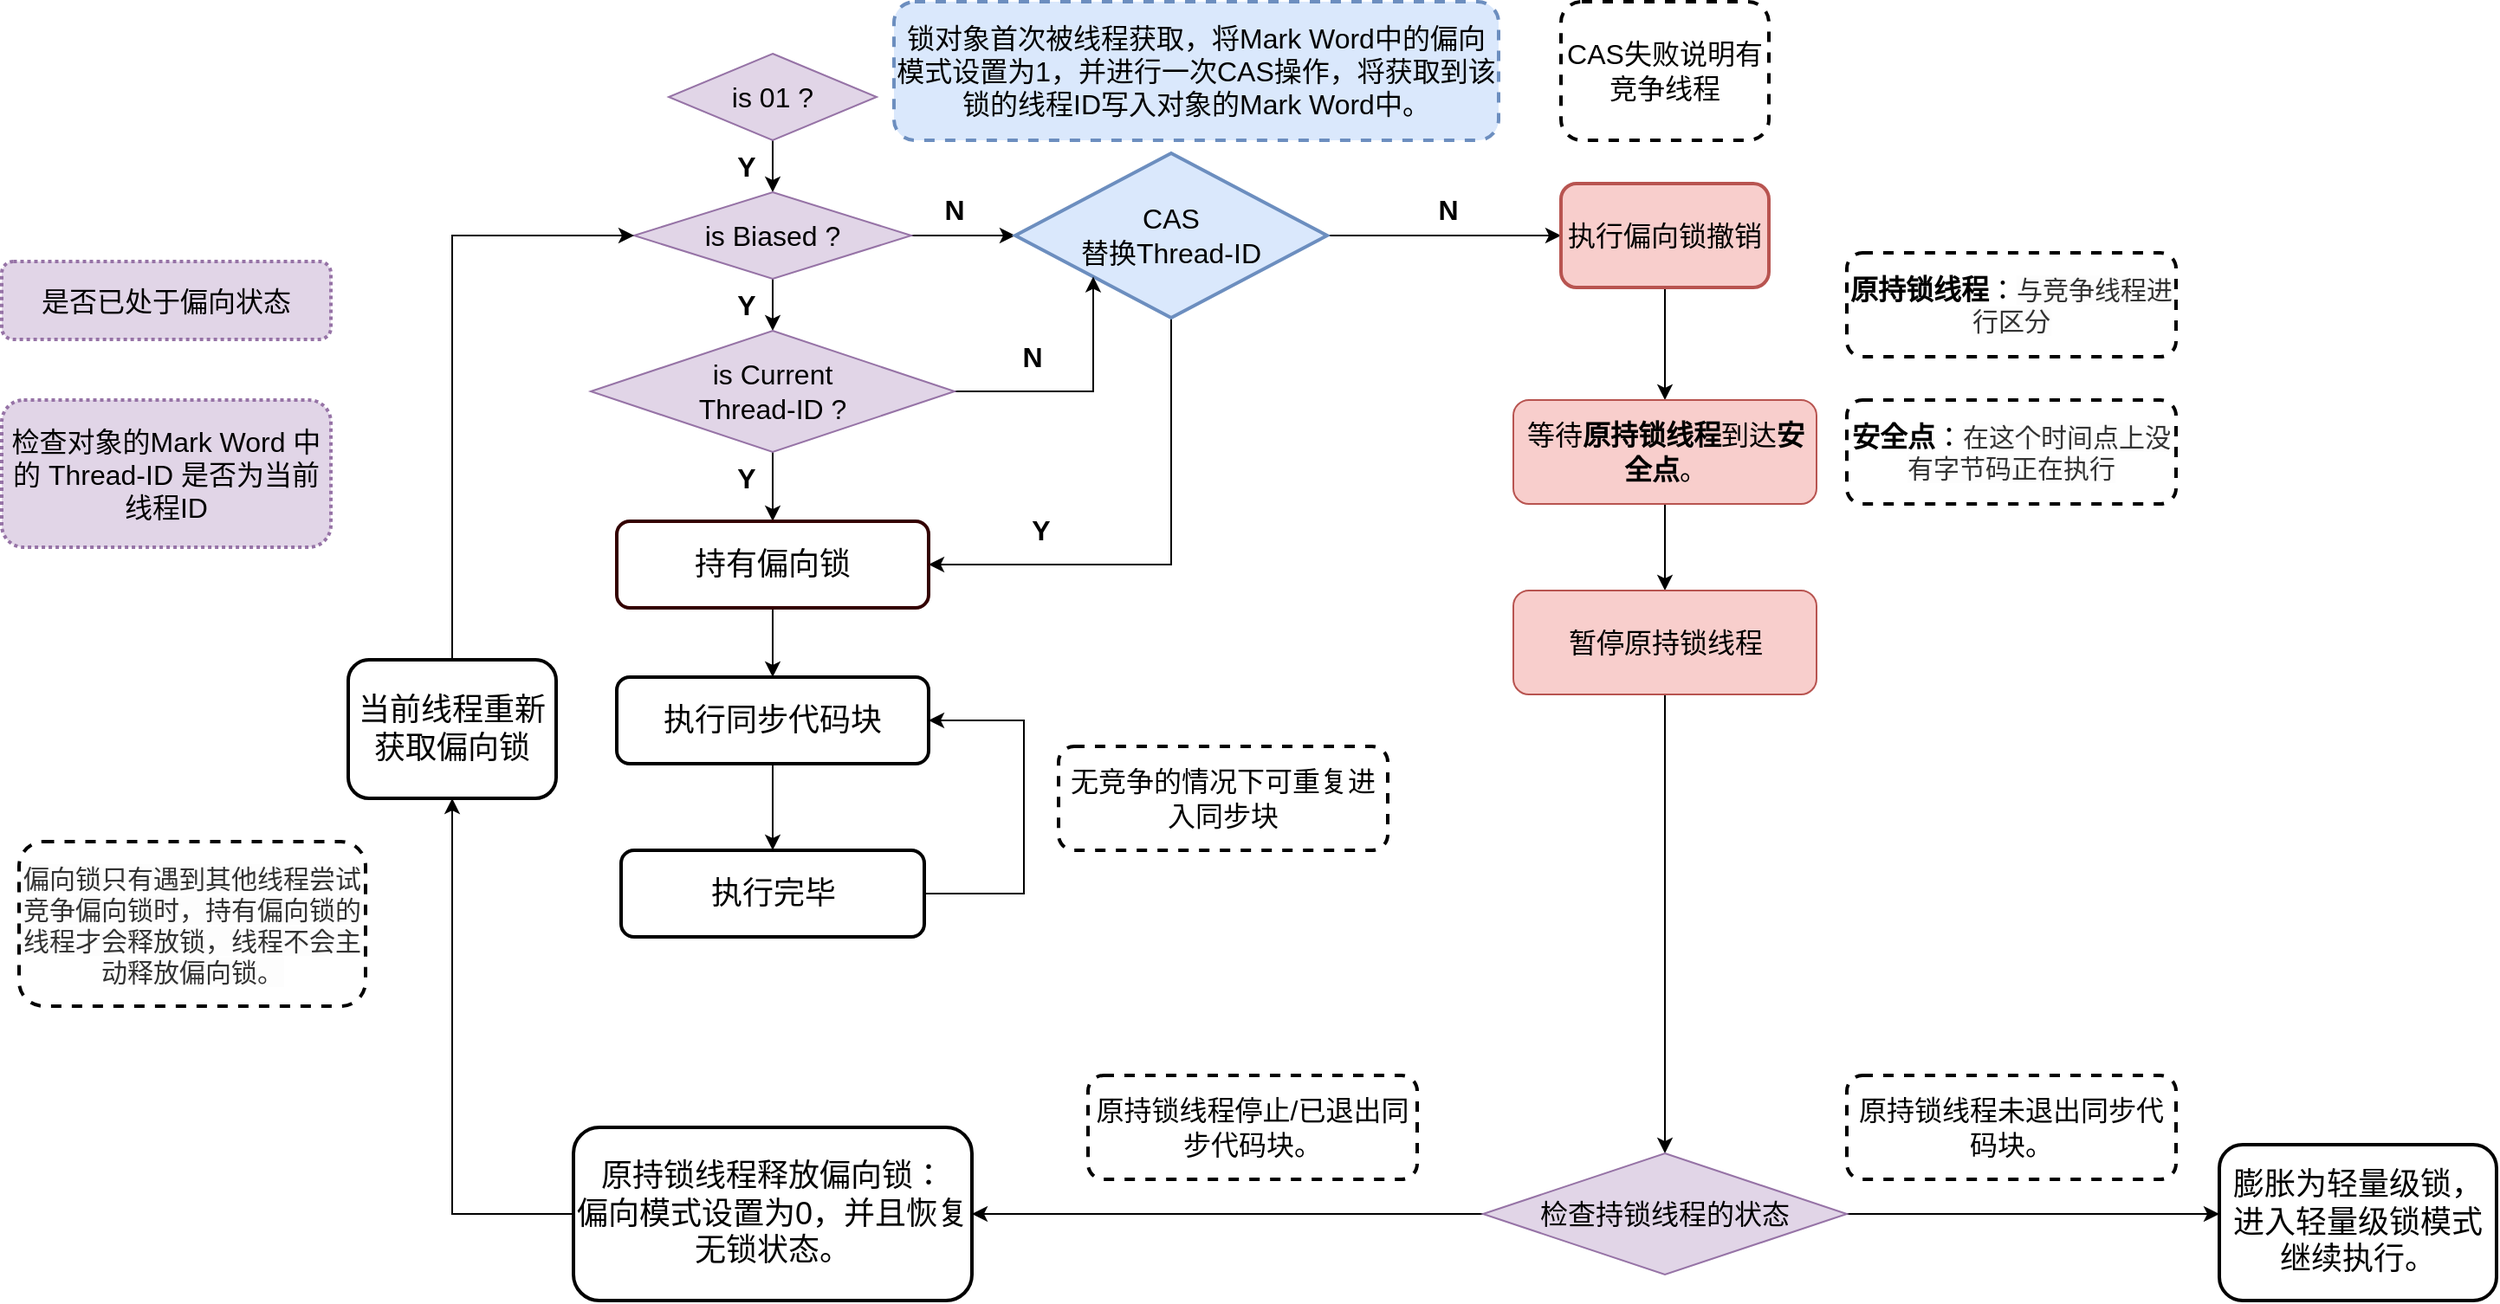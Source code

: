 <mxfile version="14.4.2" type="github">
  <diagram id="UeTkHVFJjxVZ-L2pQdtA" name="Page-1">
    <mxGraphModel dx="2066" dy="1161" grid="1" gridSize="10" guides="1" tooltips="1" connect="1" arrows="1" fold="1" page="1" pageScale="1" pageWidth="827" pageHeight="1169" math="0" shadow="0">
      <root>
        <mxCell id="0" />
        <mxCell id="1" parent="0" />
        <mxCell id="_JeS9UTYy7zhie4tl7D9-3" style="edgeStyle=orthogonalEdgeStyle;rounded=0;orthogonalLoop=1;jettySize=auto;html=1;exitX=0.5;exitY=1;exitDx=0;exitDy=0;" edge="1" parent="1" source="_JeS9UTYy7zhie4tl7D9-1">
          <mxGeometry relative="1" as="geometry">
            <mxPoint x="455" y="190" as="targetPoint" />
          </mxGeometry>
        </mxCell>
        <mxCell id="_JeS9UTYy7zhie4tl7D9-1" value="&lt;font style=&quot;font-size: 16px&quot;&gt;is 01 ?&lt;/font&gt;" style="rhombus;whiteSpace=wrap;html=1;fillColor=#e1d5e7;strokeColor=#9673a6;" vertex="1" parent="1">
          <mxGeometry x="395" y="110" width="120" height="50" as="geometry" />
        </mxCell>
        <mxCell id="_JeS9UTYy7zhie4tl7D9-4" value="&lt;font style=&quot;font-size: 16px&quot;&gt;&lt;b&gt;Y&lt;/b&gt;&lt;/font&gt;" style="text;html=1;strokeColor=none;fillColor=none;align=center;verticalAlign=middle;whiteSpace=wrap;rounded=0;" vertex="1" parent="1">
          <mxGeometry x="425" y="160" width="30" height="30" as="geometry" />
        </mxCell>
        <mxCell id="_JeS9UTYy7zhie4tl7D9-6" style="edgeStyle=orthogonalEdgeStyle;rounded=0;orthogonalLoop=1;jettySize=auto;html=1;exitX=0.5;exitY=1;exitDx=0;exitDy=0;" edge="1" parent="1" source="_JeS9UTYy7zhie4tl7D9-5">
          <mxGeometry relative="1" as="geometry">
            <mxPoint x="455" y="270" as="targetPoint" />
          </mxGeometry>
        </mxCell>
        <mxCell id="_JeS9UTYy7zhie4tl7D9-8" style="edgeStyle=orthogonalEdgeStyle;rounded=0;orthogonalLoop=1;jettySize=auto;html=1;exitX=1;exitY=0.5;exitDx=0;exitDy=0;" edge="1" parent="1" source="_JeS9UTYy7zhie4tl7D9-5">
          <mxGeometry relative="1" as="geometry">
            <mxPoint x="595" y="215" as="targetPoint" />
          </mxGeometry>
        </mxCell>
        <mxCell id="_JeS9UTYy7zhie4tl7D9-5" value="&lt;font style=&quot;font-size: 16px&quot;&gt;is Biased ?&lt;/font&gt;" style="rhombus;whiteSpace=wrap;html=1;fillColor=#e1d5e7;strokeColor=#9673a6;" vertex="1" parent="1">
          <mxGeometry x="375" y="190" width="160" height="50" as="geometry" />
        </mxCell>
        <mxCell id="_JeS9UTYy7zhie4tl7D9-7" value="&lt;font style=&quot;font-size: 16px&quot;&gt;&lt;b&gt;Y&lt;/b&gt;&lt;/font&gt;" style="text;html=1;strokeColor=none;fillColor=none;align=center;verticalAlign=middle;whiteSpace=wrap;rounded=0;" vertex="1" parent="1">
          <mxGeometry x="425" y="240" width="30" height="30" as="geometry" />
        </mxCell>
        <mxCell id="_JeS9UTYy7zhie4tl7D9-10" value="&lt;font style=&quot;font-size: 16px&quot;&gt;&lt;b&gt;N&lt;/b&gt;&lt;/font&gt;" style="text;html=1;strokeColor=none;fillColor=none;align=center;verticalAlign=middle;whiteSpace=wrap;rounded=0;" vertex="1" parent="1">
          <mxGeometry x="545" y="185" width="30" height="30" as="geometry" />
        </mxCell>
        <mxCell id="_JeS9UTYy7zhie4tl7D9-13" style="edgeStyle=orthogonalEdgeStyle;rounded=0;orthogonalLoop=1;jettySize=auto;html=1;exitX=0.5;exitY=1;exitDx=0;exitDy=0;entryX=1;entryY=0.5;entryDx=0;entryDy=0;" edge="1" parent="1" source="_JeS9UTYy7zhie4tl7D9-11" target="_JeS9UTYy7zhie4tl7D9-19">
          <mxGeometry relative="1" as="geometry">
            <mxPoint x="685" y="310" as="targetPoint" />
          </mxGeometry>
        </mxCell>
        <mxCell id="_JeS9UTYy7zhie4tl7D9-14" style="edgeStyle=orthogonalEdgeStyle;rounded=0;orthogonalLoop=1;jettySize=auto;html=1;exitX=1;exitY=0.5;exitDx=0;exitDy=0;entryX=0;entryY=0.5;entryDx=0;entryDy=0;" edge="1" parent="1" source="_JeS9UTYy7zhie4tl7D9-11" target="_JeS9UTYy7zhie4tl7D9-26">
          <mxGeometry relative="1" as="geometry">
            <mxPoint x="835" y="215" as="targetPoint" />
          </mxGeometry>
        </mxCell>
        <mxCell id="_JeS9UTYy7zhie4tl7D9-11" value="&lt;font style=&quot;font-size: 16px&quot;&gt;CAS&lt;br&gt;替换Thread-ID&lt;/font&gt;" style="rhombus;whiteSpace=wrap;html=1;strokeWidth=2;strokeColor=#6c8ebf;fillColor=#dae8fc;" vertex="1" parent="1">
          <mxGeometry x="595" y="167.5" width="180" height="95" as="geometry" />
        </mxCell>
        <mxCell id="_JeS9UTYy7zhie4tl7D9-12" value="&lt;font style=&quot;font-size: 16px&quot;&gt;锁对象首次被线程获取，将Mark Word中的偏向模式设置为1，并进行一次CAS操作，将获取到该锁的线程ID写入对象的Mark Word中。&lt;/font&gt;" style="rounded=1;whiteSpace=wrap;html=1;strokeColor=#6c8ebf;strokeWidth=2;dashed=1;fillColor=#dae8fc;" vertex="1" parent="1">
          <mxGeometry x="525" y="80" width="349" height="80" as="geometry" />
        </mxCell>
        <mxCell id="_JeS9UTYy7zhie4tl7D9-17" style="edgeStyle=orthogonalEdgeStyle;rounded=0;orthogonalLoop=1;jettySize=auto;html=1;exitX=0.5;exitY=1;exitDx=0;exitDy=0;" edge="1" parent="1" source="_JeS9UTYy7zhie4tl7D9-16">
          <mxGeometry relative="1" as="geometry">
            <mxPoint x="455" y="380" as="targetPoint" />
          </mxGeometry>
        </mxCell>
        <mxCell id="_JeS9UTYy7zhie4tl7D9-51" style="edgeStyle=orthogonalEdgeStyle;rounded=0;orthogonalLoop=1;jettySize=auto;html=1;exitX=1;exitY=0.5;exitDx=0;exitDy=0;entryX=0;entryY=1;entryDx=0;entryDy=0;" edge="1" parent="1" source="_JeS9UTYy7zhie4tl7D9-16" target="_JeS9UTYy7zhie4tl7D9-11">
          <mxGeometry relative="1" as="geometry" />
        </mxCell>
        <mxCell id="_JeS9UTYy7zhie4tl7D9-16" value="&lt;font style=&quot;font-size: 16px&quot;&gt;is Current &lt;br&gt;Thread-ID ?&lt;/font&gt;" style="rhombus;whiteSpace=wrap;html=1;fillColor=#e1d5e7;strokeColor=#9673a6;" vertex="1" parent="1">
          <mxGeometry x="350" y="270" width="210" height="70" as="geometry" />
        </mxCell>
        <mxCell id="_JeS9UTYy7zhie4tl7D9-18" value="&lt;font style=&quot;font-size: 16px&quot;&gt;&lt;b&gt;Y&lt;/b&gt;&lt;/font&gt;" style="text;html=1;strokeColor=none;fillColor=none;align=center;verticalAlign=middle;whiteSpace=wrap;rounded=0;" vertex="1" parent="1">
          <mxGeometry x="425" y="340" width="30" height="30" as="geometry" />
        </mxCell>
        <mxCell id="_JeS9UTYy7zhie4tl7D9-23" style="edgeStyle=orthogonalEdgeStyle;rounded=0;orthogonalLoop=1;jettySize=auto;html=1;exitX=0.5;exitY=1;exitDx=0;exitDy=0;" edge="1" parent="1" source="_JeS9UTYy7zhie4tl7D9-19" target="_JeS9UTYy7zhie4tl7D9-22">
          <mxGeometry relative="1" as="geometry" />
        </mxCell>
        <mxCell id="_JeS9UTYy7zhie4tl7D9-19" value="&lt;font style=&quot;font-size: 18px&quot;&gt;持有偏向锁&lt;/font&gt;" style="rounded=1;whiteSpace=wrap;html=1;strokeWidth=2;strokeColor=#330000;" vertex="1" parent="1">
          <mxGeometry x="365" y="380" width="180" height="50" as="geometry" />
        </mxCell>
        <mxCell id="_JeS9UTYy7zhie4tl7D9-20" value="&lt;font style=&quot;font-size: 16px&quot;&gt;检查对象的Mark Word 中的 Thread-ID 是否为当前线程ID&lt;/font&gt;" style="rounded=1;whiteSpace=wrap;html=1;strokeColor=#9673a6;strokeWidth=2;dashed=1;dashPattern=1 1;fillColor=#e1d5e7;" vertex="1" parent="1">
          <mxGeometry x="10" y="310" width="190" height="85" as="geometry" />
        </mxCell>
        <mxCell id="_JeS9UTYy7zhie4tl7D9-21" value="&lt;span style=&quot;font-size: 16px&quot;&gt;是否已处于偏向状态&lt;/span&gt;" style="rounded=1;whiteSpace=wrap;html=1;strokeColor=#9673a6;strokeWidth=2;dashed=1;dashPattern=1 1;fillColor=#e1d5e7;" vertex="1" parent="1">
          <mxGeometry x="10" y="230" width="190" height="45" as="geometry" />
        </mxCell>
        <mxCell id="_JeS9UTYy7zhie4tl7D9-46" style="edgeStyle=orthogonalEdgeStyle;rounded=0;orthogonalLoop=1;jettySize=auto;html=1;exitX=0.5;exitY=1;exitDx=0;exitDy=0;entryX=0.5;entryY=0;entryDx=0;entryDy=0;" edge="1" parent="1" source="_JeS9UTYy7zhie4tl7D9-22" target="_JeS9UTYy7zhie4tl7D9-45">
          <mxGeometry relative="1" as="geometry" />
        </mxCell>
        <mxCell id="_JeS9UTYy7zhie4tl7D9-22" value="&lt;font style=&quot;font-size: 18px&quot;&gt;执行同步代码块&lt;/font&gt;" style="rounded=1;whiteSpace=wrap;html=1;strokeWidth=2;" vertex="1" parent="1">
          <mxGeometry x="365" y="470" width="180" height="50" as="geometry" />
        </mxCell>
        <mxCell id="_JeS9UTYy7zhie4tl7D9-24" value="&lt;font style=&quot;font-size: 16px&quot;&gt;&lt;b&gt;Y&lt;/b&gt;&lt;/font&gt;" style="text;html=1;strokeColor=none;fillColor=none;align=center;verticalAlign=middle;whiteSpace=wrap;rounded=0;" vertex="1" parent="1">
          <mxGeometry x="595" y="370" width="30" height="30" as="geometry" />
        </mxCell>
        <mxCell id="_JeS9UTYy7zhie4tl7D9-25" value="&lt;font style=&quot;font-size: 16px&quot;&gt;&lt;b&gt;N&lt;/b&gt;&lt;/font&gt;" style="text;html=1;strokeColor=none;fillColor=none;align=center;verticalAlign=middle;whiteSpace=wrap;rounded=0;" vertex="1" parent="1">
          <mxGeometry x="830" y="185" width="30" height="30" as="geometry" />
        </mxCell>
        <mxCell id="_JeS9UTYy7zhie4tl7D9-28" style="edgeStyle=orthogonalEdgeStyle;rounded=0;orthogonalLoop=1;jettySize=auto;html=1;exitX=0.5;exitY=1;exitDx=0;exitDy=0;" edge="1" parent="1" source="_JeS9UTYy7zhie4tl7D9-26" target="_JeS9UTYy7zhie4tl7D9-29">
          <mxGeometry relative="1" as="geometry">
            <mxPoint x="970" y="290" as="targetPoint" />
          </mxGeometry>
        </mxCell>
        <mxCell id="_JeS9UTYy7zhie4tl7D9-26" value="&lt;font style=&quot;font-size: 16px&quot;&gt;执行偏向锁撤销&lt;/font&gt;" style="rounded=1;whiteSpace=wrap;html=1;strokeColor=#b85450;strokeWidth=2;fillColor=#f8cecc;" vertex="1" parent="1">
          <mxGeometry x="910" y="185" width="120" height="60" as="geometry" />
        </mxCell>
        <mxCell id="_JeS9UTYy7zhie4tl7D9-27" value="&lt;span style=&quot;font-size: 16px&quot;&gt;CAS失败说明有竞争线程&lt;/span&gt;" style="rounded=1;whiteSpace=wrap;html=1;strokeWidth=2;dashed=1;" vertex="1" parent="1">
          <mxGeometry x="910" y="80" width="120" height="80" as="geometry" />
        </mxCell>
        <mxCell id="_JeS9UTYy7zhie4tl7D9-31" style="edgeStyle=orthogonalEdgeStyle;rounded=0;orthogonalLoop=1;jettySize=auto;html=1;exitX=0.5;exitY=1;exitDx=0;exitDy=0;entryX=0.5;entryY=0;entryDx=0;entryDy=0;" edge="1" parent="1" source="_JeS9UTYy7zhie4tl7D9-29" target="_JeS9UTYy7zhie4tl7D9-32">
          <mxGeometry relative="1" as="geometry">
            <mxPoint x="970" y="380" as="targetPoint" />
          </mxGeometry>
        </mxCell>
        <mxCell id="_JeS9UTYy7zhie4tl7D9-29" value="&lt;font style=&quot;font-size: 16px&quot;&gt;等待&lt;b&gt;原持锁线程&lt;/b&gt;到达&lt;b&gt;安全点&lt;/b&gt;。&lt;/font&gt;" style="rounded=1;whiteSpace=wrap;html=1;fillColor=#f8cecc;strokeColor=#b85450;" vertex="1" parent="1">
          <mxGeometry x="882.5" y="310" width="175" height="60" as="geometry" />
        </mxCell>
        <mxCell id="_JeS9UTYy7zhie4tl7D9-30" value="&lt;span style=&quot;font-size: 16px&quot;&gt;&lt;b&gt;安全点&lt;/b&gt;：&lt;/span&gt;&lt;span style=&quot;color: rgb(51 , 51 , 51) ; font-family: &amp;#34;pingfang sc&amp;#34; , &amp;#34;lantinghei sc&amp;#34; , &amp;#34;microsoft yahei&amp;#34; , &amp;#34;hiragino sans gb&amp;#34; , &amp;#34;microsoft sans serif&amp;#34; , &amp;#34;wenquanyi micro hei&amp;#34; , sans-serif ; font-size: 15px ; background-color: rgb(253 , 253 , 253)&quot;&gt;在这个时间点上没有字节码正在执行&lt;/span&gt;" style="rounded=1;whiteSpace=wrap;html=1;strokeWidth=2;dashed=1;" vertex="1" parent="1">
          <mxGeometry x="1075" y="310" width="190" height="60" as="geometry" />
        </mxCell>
        <mxCell id="_JeS9UTYy7zhie4tl7D9-34" style="edgeStyle=orthogonalEdgeStyle;rounded=0;orthogonalLoop=1;jettySize=auto;html=1;exitX=0.5;exitY=1;exitDx=0;exitDy=0;entryX=0.5;entryY=0;entryDx=0;entryDy=0;" edge="1" parent="1" source="_JeS9UTYy7zhie4tl7D9-32" target="_JeS9UTYy7zhie4tl7D9-33">
          <mxGeometry relative="1" as="geometry" />
        </mxCell>
        <mxCell id="_JeS9UTYy7zhie4tl7D9-32" value="&lt;span style=&quot;font-size: 16px&quot;&gt;暂停&lt;/span&gt;&lt;span style=&quot;font-size: 16px&quot;&gt;原持锁线程&lt;/span&gt;" style="rounded=1;whiteSpace=wrap;html=1;fillColor=#f8cecc;strokeColor=#b85450;" vertex="1" parent="1">
          <mxGeometry x="882.5" y="420" width="175" height="60" as="geometry" />
        </mxCell>
        <mxCell id="_JeS9UTYy7zhie4tl7D9-44" style="edgeStyle=orthogonalEdgeStyle;rounded=0;orthogonalLoop=1;jettySize=auto;html=1;exitX=0;exitY=0.5;exitDx=0;exitDy=0;entryX=1;entryY=0.5;entryDx=0;entryDy=0;" edge="1" parent="1" source="_JeS9UTYy7zhie4tl7D9-33" target="_JeS9UTYy7zhie4tl7D9-38">
          <mxGeometry relative="1" as="geometry" />
        </mxCell>
        <mxCell id="_JeS9UTYy7zhie4tl7D9-53" style="edgeStyle=orthogonalEdgeStyle;rounded=0;orthogonalLoop=1;jettySize=auto;html=1;exitX=1;exitY=0.5;exitDx=0;exitDy=0;" edge="1" parent="1" source="_JeS9UTYy7zhie4tl7D9-33">
          <mxGeometry relative="1" as="geometry">
            <mxPoint x="1290" y="780" as="targetPoint" />
          </mxGeometry>
        </mxCell>
        <mxCell id="_JeS9UTYy7zhie4tl7D9-33" value="&lt;span style=&quot;font-size: 16px&quot;&gt;检查持锁线程的状态&lt;/span&gt;" style="rhombus;whiteSpace=wrap;html=1;fillColor=#e1d5e7;strokeColor=#9673a6;" vertex="1" parent="1">
          <mxGeometry x="865" y="745" width="210" height="70" as="geometry" />
        </mxCell>
        <mxCell id="_JeS9UTYy7zhie4tl7D9-37" value="&lt;span style=&quot;font-size: 16px&quot;&gt;原持锁线程停止/已退出同步代码块。&lt;/span&gt;" style="rounded=1;whiteSpace=wrap;html=1;strokeWidth=2;dashed=1;" vertex="1" parent="1">
          <mxGeometry x="637" y="700" width="190" height="60" as="geometry" />
        </mxCell>
        <mxCell id="_JeS9UTYy7zhie4tl7D9-42" style="edgeStyle=orthogonalEdgeStyle;rounded=0;orthogonalLoop=1;jettySize=auto;html=1;exitX=0;exitY=0.5;exitDx=0;exitDy=0;entryX=0.5;entryY=1;entryDx=0;entryDy=0;" edge="1" parent="1" source="_JeS9UTYy7zhie4tl7D9-38" target="_JeS9UTYy7zhie4tl7D9-41">
          <mxGeometry relative="1" as="geometry" />
        </mxCell>
        <mxCell id="_JeS9UTYy7zhie4tl7D9-38" value="&lt;span style=&quot;font-size: 18px&quot;&gt;原持锁线程释放偏向锁：&lt;br&gt;偏向模式设置为0，并且恢复无锁状态。&lt;br&gt;&lt;/span&gt;" style="rounded=1;whiteSpace=wrap;html=1;strokeWidth=2;" vertex="1" parent="1">
          <mxGeometry x="340" y="730" width="230" height="100" as="geometry" />
        </mxCell>
        <mxCell id="_JeS9UTYy7zhie4tl7D9-39" value="&lt;span style=&quot;color: rgb(51 , 51 , 51) ; font-family: &amp;#34;pingfang sc&amp;#34; , &amp;#34;lantinghei sc&amp;#34; , &amp;#34;microsoft yahei&amp;#34; , &amp;#34;hiragino sans gb&amp;#34; , &amp;#34;microsoft sans serif&amp;#34; , &amp;#34;wenquanyi micro hei&amp;#34; , sans-serif ; font-size: 15px ; background-color: rgb(253 , 253 , 253)&quot;&gt;偏向锁只有遇到其他线程尝试竞争偏向锁时，持有偏向锁的线程才会释放锁，线程不会主动释放偏向锁。&lt;/span&gt;" style="rounded=1;whiteSpace=wrap;html=1;strokeWidth=2;dashed=1;" vertex="1" parent="1">
          <mxGeometry x="20" y="565" width="200" height="95" as="geometry" />
        </mxCell>
        <mxCell id="_JeS9UTYy7zhie4tl7D9-43" style="edgeStyle=orthogonalEdgeStyle;rounded=0;orthogonalLoop=1;jettySize=auto;html=1;exitX=0.5;exitY=0;exitDx=0;exitDy=0;entryX=0;entryY=0.5;entryDx=0;entryDy=0;" edge="1" parent="1" source="_JeS9UTYy7zhie4tl7D9-41" target="_JeS9UTYy7zhie4tl7D9-5">
          <mxGeometry relative="1" as="geometry" />
        </mxCell>
        <mxCell id="_JeS9UTYy7zhie4tl7D9-41" value="&lt;span style=&quot;font-size: 18px&quot;&gt;当前线程重新获取偏向锁&lt;br&gt;&lt;/span&gt;" style="rounded=1;whiteSpace=wrap;html=1;strokeWidth=2;" vertex="1" parent="1">
          <mxGeometry x="210" y="460" width="120" height="80" as="geometry" />
        </mxCell>
        <mxCell id="_JeS9UTYy7zhie4tl7D9-49" style="edgeStyle=orthogonalEdgeStyle;rounded=0;orthogonalLoop=1;jettySize=auto;html=1;exitX=1;exitY=0.5;exitDx=0;exitDy=0;entryX=1;entryY=0.5;entryDx=0;entryDy=0;" edge="1" parent="1" source="_JeS9UTYy7zhie4tl7D9-45" target="_JeS9UTYy7zhie4tl7D9-22">
          <mxGeometry relative="1" as="geometry">
            <Array as="points">
              <mxPoint x="600" y="595" />
              <mxPoint x="600" y="495" />
            </Array>
          </mxGeometry>
        </mxCell>
        <mxCell id="_JeS9UTYy7zhie4tl7D9-45" value="&lt;span style=&quot;font-size: 18px&quot;&gt;执行完毕&lt;/span&gt;" style="rounded=1;whiteSpace=wrap;html=1;strokeWidth=2;" vertex="1" parent="1">
          <mxGeometry x="367.5" y="570" width="175" height="50" as="geometry" />
        </mxCell>
        <mxCell id="_JeS9UTYy7zhie4tl7D9-50" value="&lt;span style=&quot;font-size: 16px&quot;&gt;无竞争的情况下可重复进入同步块&lt;/span&gt;" style="rounded=1;whiteSpace=wrap;html=1;strokeWidth=2;dashed=1;" vertex="1" parent="1">
          <mxGeometry x="620" y="510" width="190" height="60" as="geometry" />
        </mxCell>
        <mxCell id="_JeS9UTYy7zhie4tl7D9-52" value="&lt;font style=&quot;font-size: 16px&quot;&gt;&lt;b&gt;N&lt;/b&gt;&lt;/font&gt;" style="text;html=1;strokeColor=none;fillColor=none;align=center;verticalAlign=middle;whiteSpace=wrap;rounded=0;" vertex="1" parent="1">
          <mxGeometry x="590" y="270" width="30" height="30" as="geometry" />
        </mxCell>
        <mxCell id="_JeS9UTYy7zhie4tl7D9-54" value="&lt;b style=&quot;font-size: 16px&quot;&gt;原持锁线程&lt;/b&gt;&lt;span style=&quot;font-size: 16px&quot;&gt;：&lt;/span&gt;&lt;font color=&quot;#333333&quot; face=&quot;pingfang sc, lantinghei sc, microsoft yahei, hiragino sans gb, microsoft sans serif, wenquanyi micro hei, sans-serif&quot;&gt;&lt;span style=&quot;font-size: 15px ; background-color: rgb(253 , 253 , 253)&quot;&gt;与竞争线程进行区分&lt;/span&gt;&lt;/font&gt;" style="rounded=1;whiteSpace=wrap;html=1;strokeWidth=2;dashed=1;" vertex="1" parent="1">
          <mxGeometry x="1075" y="225" width="190" height="60" as="geometry" />
        </mxCell>
        <mxCell id="_JeS9UTYy7zhie4tl7D9-55" value="&lt;span style=&quot;font-size: 16px&quot;&gt;原持锁线程未退出同步代码块。&lt;/span&gt;" style="rounded=1;whiteSpace=wrap;html=1;strokeWidth=2;dashed=1;" vertex="1" parent="1">
          <mxGeometry x="1075" y="700" width="190" height="60" as="geometry" />
        </mxCell>
        <mxCell id="_JeS9UTYy7zhie4tl7D9-56" value="&lt;span style=&quot;font-size: 18px&quot;&gt;膨胀为轻量级锁，进入轻量级锁模式继续执行。&lt;br&gt;&lt;/span&gt;" style="rounded=1;whiteSpace=wrap;html=1;strokeWidth=2;" vertex="1" parent="1">
          <mxGeometry x="1290" y="740" width="160" height="90" as="geometry" />
        </mxCell>
      </root>
    </mxGraphModel>
  </diagram>
</mxfile>
